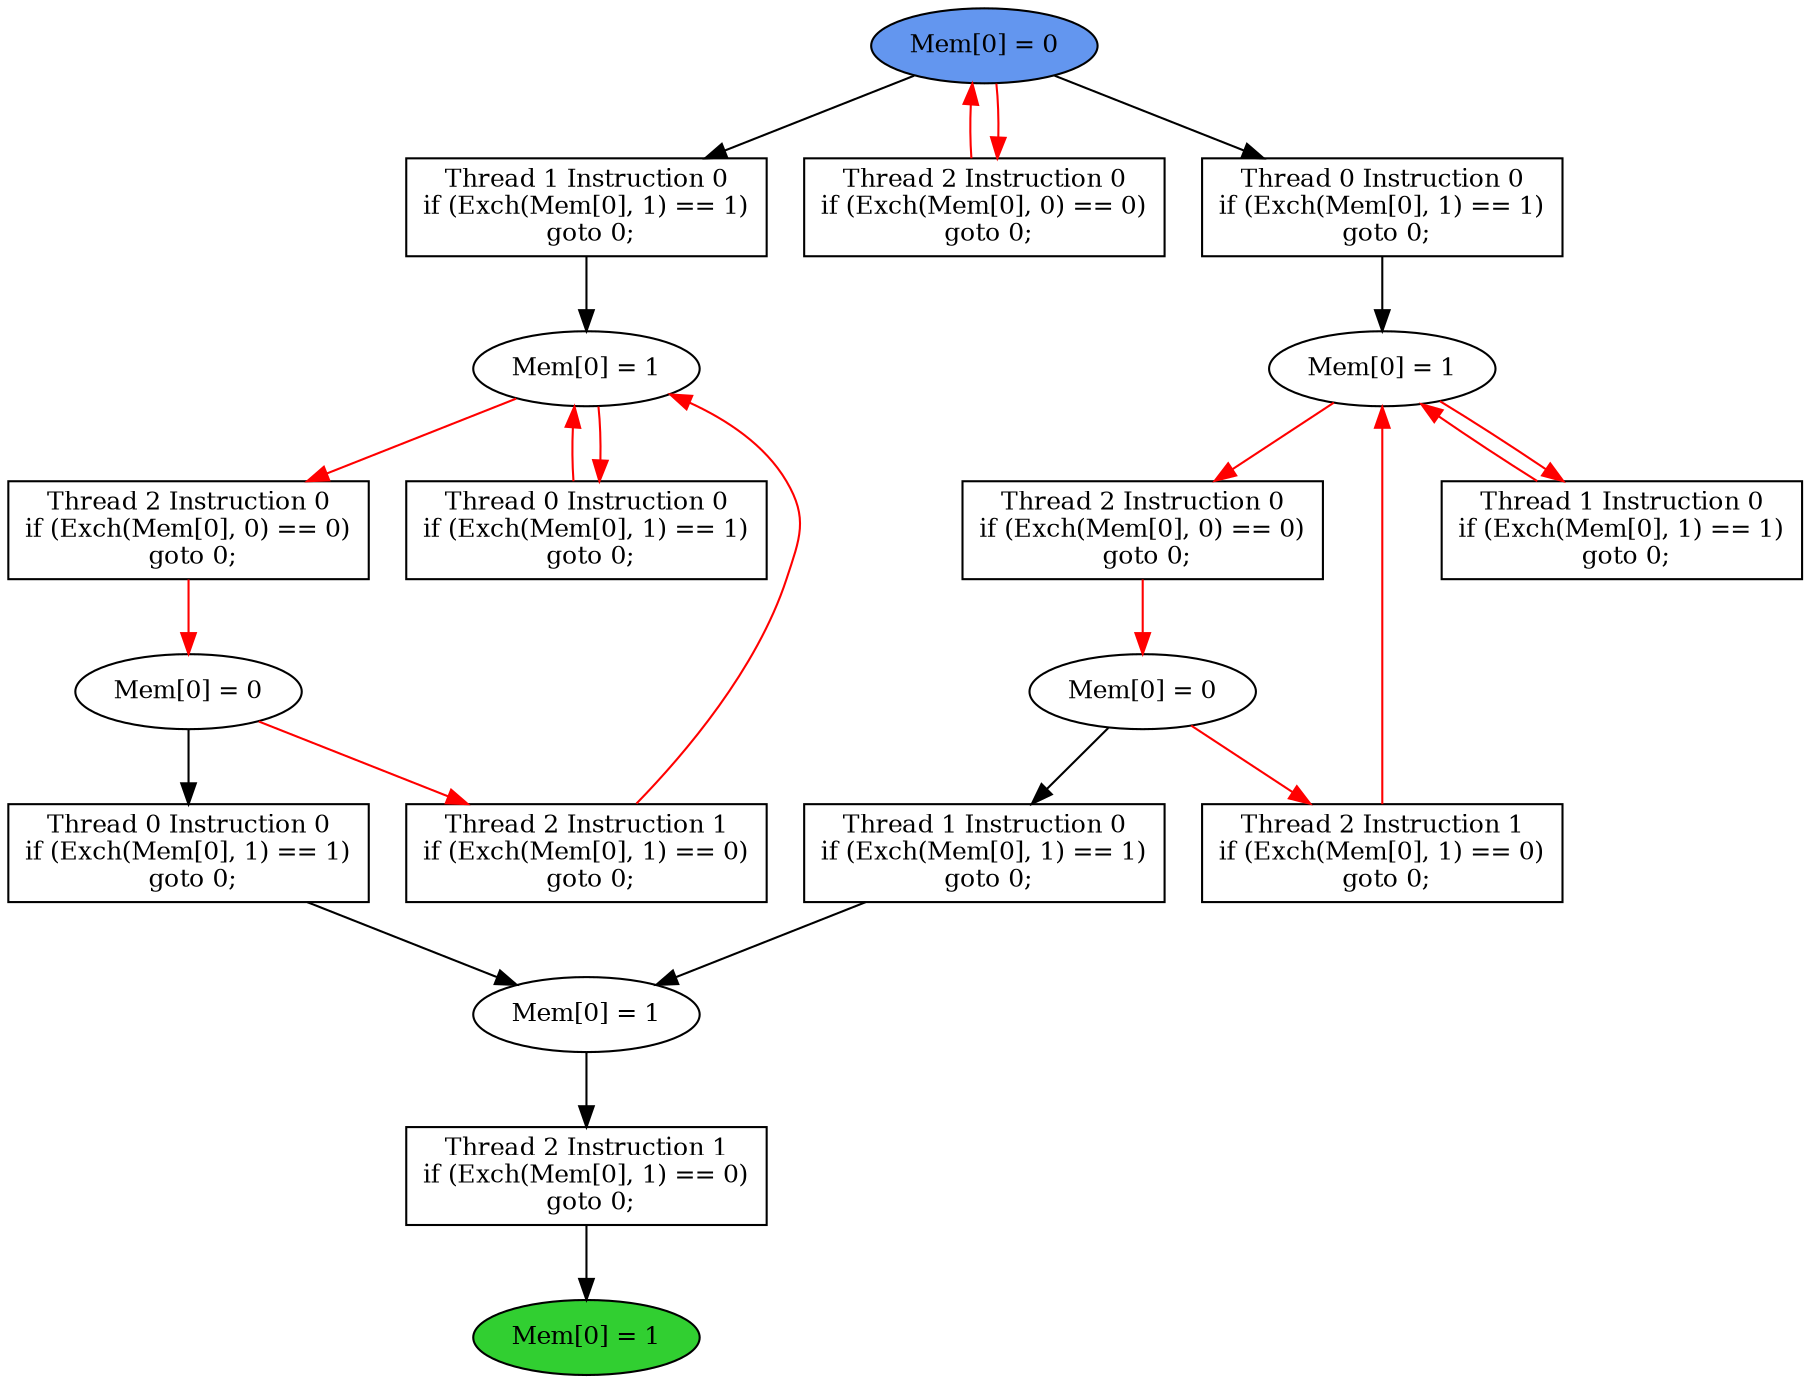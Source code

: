 digraph "graph" {
graph [fontsize=12]
node [fontsize=12]
edge [fontsize=12]
rankdir=TB;
"N20" -> "N19" [uuid = "<A0, S4>", color = "#ff0000", fontcolor = "#ffffff", style = "solid", label = "", dir = "forward", weight = "1"]
"N25" -> "N24" [uuid = "<A1, S3>", color = "#ff0000", fontcolor = "#ffffff", style = "solid", label = "", dir = "forward", weight = "1"]
"N30" -> "N29" [uuid = "<A2, S0>", color = "#000000", fontcolor = "#ffffff", style = "solid", label = "", dir = "forward", weight = "1"]
"N29" -> "N21" [uuid = "<A3, S0>", color = "#ff0000", fontcolor = "#ffffff", style = "solid", label = "", dir = "back", weight = "1"]
"N32" -> "N17" [uuid = "<A4, START>", color = "#ff0000", fontcolor = "#ffffff", style = "solid", label = "", dir = "back", weight = "1"]
"N31" -> "N28" [uuid = "<A5, S2>", color = "#000000", fontcolor = "#ffffff", style = "solid", label = "", dir = "forward", weight = "1"]
"N14" -> "N12" [uuid = "<A6, S1>", color = "#000000", fontcolor = "#ffffff", style = "solid", label = "", dir = "forward", weight = "1"]
"N11" -> "N10" [uuid = "<A7, END>", color = "#000000", fontcolor = "#ffffff", style = "solid", label = "", dir = "forward", weight = "1"]
"N28" -> "N23" [uuid = "<A8, S2>", color = "#ff0000", fontcolor = "#ffffff", style = "solid", label = "", dir = "back", weight = "1"]
"N29" -> "N18" [uuid = "<A9, S0>", color = "#ff0000", fontcolor = "#ffffff", style = "solid", label = "", dir = "back", weight = "1"]
"N28" -> "N22" [uuid = "<A10, S2>", color = "#ff0000", fontcolor = "#ffffff", style = "solid", label = "", dir = "back", weight = "1"]
"N13" -> "N12" [uuid = "<A11, S1>", color = "#000000", fontcolor = "#ffffff", style = "solid", label = "", dir = "forward", weight = "1"]
"N29" -> "N20" [uuid = "<A0, S0>", color = "#ff0000", fontcolor = "#ffffff", style = "solid", label = "", dir = "forward", weight = "1"]
"N28" -> "N25" [uuid = "<A1, S2>", color = "#ff0000", fontcolor = "#ffffff", style = "solid", label = "", dir = "forward", weight = "1"]
"N32" -> "N30" [uuid = "<A2, START>", color = "#000000", fontcolor = "#ffffff", style = "solid", label = "", dir = "forward", weight = "1"]
"N29" -> "N21" [uuid = "<A3, S0>", color = "#ff0000", fontcolor = "#ffffff", style = "solid", label = "", dir = "forward", weight = "1"]
"N32" -> "N17" [uuid = "<A4, START>", color = "#ff0000", fontcolor = "#ffffff", style = "solid", label = "", dir = "forward", weight = "1"]
"N32" -> "N31" [uuid = "<A5, START>", color = "#000000", fontcolor = "#ffffff", style = "solid", label = "", dir = "forward", weight = "1"]
"N19" -> "N14" [uuid = "<A6, S4>", color = "#000000", fontcolor = "#ffffff", style = "solid", label = "", dir = "forward", weight = "1"]
"N12" -> "N11" [uuid = "<A7, S1>", color = "#000000", fontcolor = "#ffffff", style = "solid", label = "", dir = "forward", weight = "1"]
"N24" -> "N23" [uuid = "<A8, S3>", color = "#ff0000", fontcolor = "#ffffff", style = "solid", label = "", dir = "forward", weight = "1"]
"N19" -> "N18" [uuid = "<A9, S4>", color = "#ff0000", fontcolor = "#ffffff", style = "solid", label = "", dir = "forward", weight = "1"]
"N28" -> "N22" [uuid = "<A10, S2>", color = "#ff0000", fontcolor = "#ffffff", style = "solid", label = "", dir = "forward", weight = "1"]
"N24" -> "N13" [uuid = "<A11, S3>", color = "#000000", fontcolor = "#ffffff", style = "solid", label = "", dir = "forward", weight = "1"]
"N10" [uuid="END", label="Mem[0] = 1", fillcolor = "#31cf31", fontcolor = "#000000", shape = "ellipse", style = "filled, solid"]
"N11" [uuid="A7", label="Thread 2 Instruction 1
if (Exch(Mem[0], 1) == 0)
 goto 0;", fillcolor = "#ffffff", fontcolor = "#000000", shape = "box", style = "filled, solid"]
"N12" [uuid="S1", label="Mem[0] = 1", fillcolor = "#ffffff", fontcolor = "#000000", shape = "ellipse", style = "filled, solid"]
"N13" [uuid="A11", label="Thread 1 Instruction 0
if (Exch(Mem[0], 1) == 1)
 goto 0;", fillcolor = "#ffffff", fontcolor = "#000000", shape = "box", style = "filled, solid"]
"N14" [uuid="A6", label="Thread 0 Instruction 0
if (Exch(Mem[0], 1) == 1)
 goto 0;", fillcolor = "#ffffff", fontcolor = "#000000", shape = "box", style = "filled, solid"]
"N17" [uuid="A4", label="Thread 2 Instruction 0
if (Exch(Mem[0], 0) == 0)
 goto 0;", fillcolor = "#ffffff", fontcolor = "#000000", shape = "box", style = "filled, solid"]
"N18" [uuid="A9", label="Thread 2 Instruction 1
if (Exch(Mem[0], 1) == 0)
 goto 0;", fillcolor = "#ffffff", fontcolor = "#000000", shape = "box", style = "filled, solid"]
"N19" [uuid="S4", label="Mem[0] = 0", fillcolor = "#ffffff", fontcolor = "#000000", shape = "ellipse", style = "filled, solid"]
"N20" [uuid="A0", label="Thread 2 Instruction 0
if (Exch(Mem[0], 0) == 0)
 goto 0;", fillcolor = "#ffffff", fontcolor = "#000000", shape = "box", style = "filled, solid"]
"N21" [uuid="A3", label="Thread 0 Instruction 0
if (Exch(Mem[0], 1) == 1)
 goto 0;", fillcolor = "#ffffff", fontcolor = "#000000", shape = "box", style = "filled, solid"]
"N22" [uuid="A10", label="Thread 1 Instruction 0
if (Exch(Mem[0], 1) == 1)
 goto 0;", fillcolor = "#ffffff", fontcolor = "#000000", shape = "box", style = "filled, solid"]
"N23" [uuid="A8", label="Thread 2 Instruction 1
if (Exch(Mem[0], 1) == 0)
 goto 0;", fillcolor = "#ffffff", fontcolor = "#000000", shape = "box", style = "filled, solid"]
"N24" [uuid="S3", label="Mem[0] = 0", fillcolor = "#ffffff", fontcolor = "#000000", shape = "ellipse", style = "filled, solid"]
"N25" [uuid="A1", label="Thread 2 Instruction 0
if (Exch(Mem[0], 0) == 0)
 goto 0;", fillcolor = "#ffffff", fontcolor = "#000000", shape = "box", style = "filled, solid"]
"N28" [uuid="S2", label="Mem[0] = 1", fillcolor = "#ffffff", fontcolor = "#000000", shape = "ellipse", style = "filled, solid"]
"N29" [uuid="S0", label="Mem[0] = 1", fillcolor = "#ffffff", fontcolor = "#000000", shape = "ellipse", style = "filled, solid"]
"N30" [uuid="A2", label="Thread 1 Instruction 0
if (Exch(Mem[0], 1) == 1)
 goto 0;", fillcolor = "#ffffff", fontcolor = "#000000", shape = "box", style = "filled, solid"]
"N31" [uuid="A5", label="Thread 0 Instruction 0
if (Exch(Mem[0], 1) == 1)
 goto 0;", fillcolor = "#ffffff", fontcolor = "#000000", shape = "box", style = "filled, solid"]
"N32" [uuid="START", label="Mem[0] = 0", fillcolor = "#6396ef", fontcolor = "#000000", shape = "ellipse", style = "filled, solid"]
}